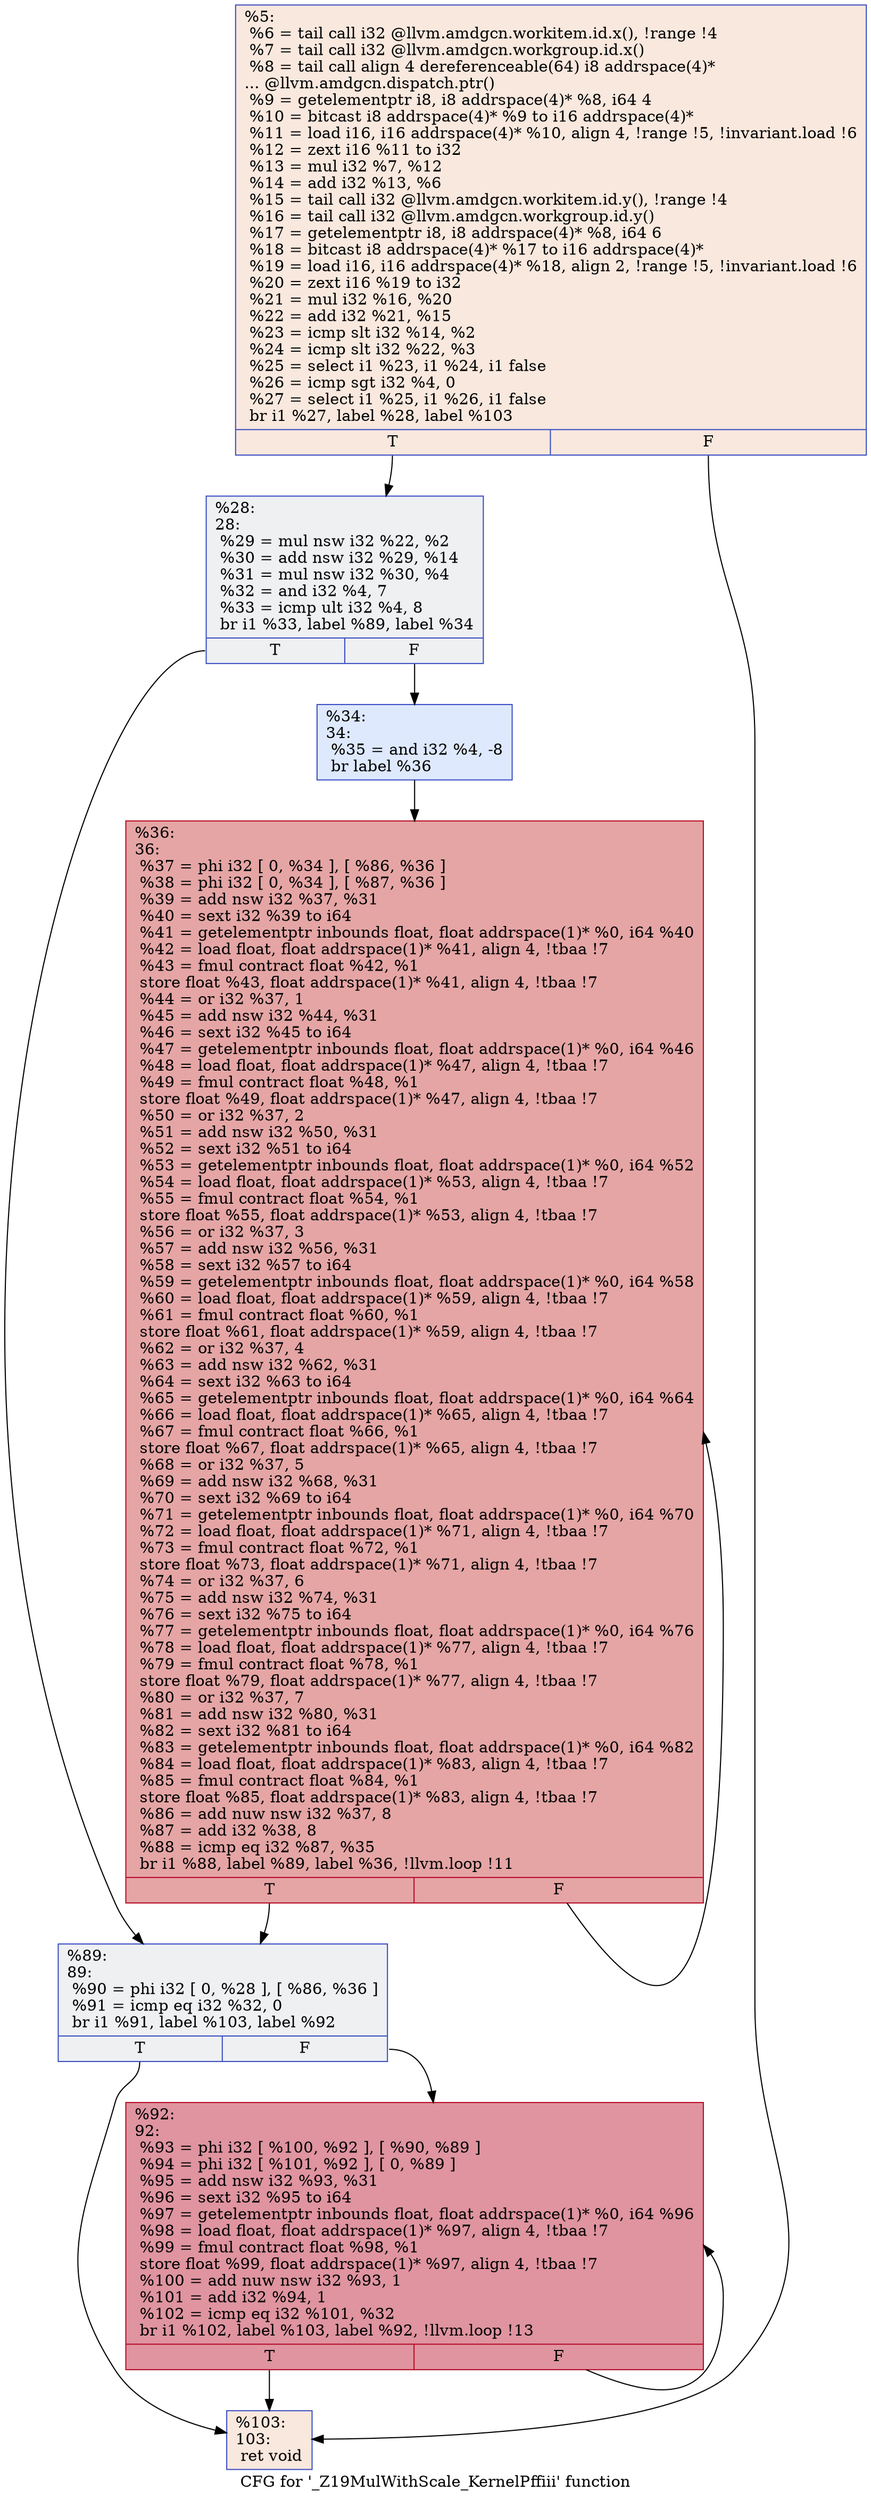digraph "CFG for '_Z19MulWithScale_KernelPffiii' function" {
	label="CFG for '_Z19MulWithScale_KernelPffiii' function";

	Node0x4650130 [shape=record,color="#3d50c3ff", style=filled, fillcolor="#f2cab570",label="{%5:\l  %6 = tail call i32 @llvm.amdgcn.workitem.id.x(), !range !4\l  %7 = tail call i32 @llvm.amdgcn.workgroup.id.x()\l  %8 = tail call align 4 dereferenceable(64) i8 addrspace(4)*\l... @llvm.amdgcn.dispatch.ptr()\l  %9 = getelementptr i8, i8 addrspace(4)* %8, i64 4\l  %10 = bitcast i8 addrspace(4)* %9 to i16 addrspace(4)*\l  %11 = load i16, i16 addrspace(4)* %10, align 4, !range !5, !invariant.load !6\l  %12 = zext i16 %11 to i32\l  %13 = mul i32 %7, %12\l  %14 = add i32 %13, %6\l  %15 = tail call i32 @llvm.amdgcn.workitem.id.y(), !range !4\l  %16 = tail call i32 @llvm.amdgcn.workgroup.id.y()\l  %17 = getelementptr i8, i8 addrspace(4)* %8, i64 6\l  %18 = bitcast i8 addrspace(4)* %17 to i16 addrspace(4)*\l  %19 = load i16, i16 addrspace(4)* %18, align 2, !range !5, !invariant.load !6\l  %20 = zext i16 %19 to i32\l  %21 = mul i32 %16, %20\l  %22 = add i32 %21, %15\l  %23 = icmp slt i32 %14, %2\l  %24 = icmp slt i32 %22, %3\l  %25 = select i1 %23, i1 %24, i1 false\l  %26 = icmp sgt i32 %4, 0\l  %27 = select i1 %25, i1 %26, i1 false\l  br i1 %27, label %28, label %103\l|{<s0>T|<s1>F}}"];
	Node0x4650130:s0 -> Node0x4653cc0;
	Node0x4650130:s1 -> Node0x4653d50;
	Node0x4653cc0 [shape=record,color="#3d50c3ff", style=filled, fillcolor="#d9dce170",label="{%28:\l28:                                               \l  %29 = mul nsw i32 %22, %2\l  %30 = add nsw i32 %29, %14\l  %31 = mul nsw i32 %30, %4\l  %32 = and i32 %4, 7\l  %33 = icmp ult i32 %4, 8\l  br i1 %33, label %89, label %34\l|{<s0>T|<s1>F}}"];
	Node0x4653cc0:s0 -> Node0x46529c0;
	Node0x4653cc0:s1 -> Node0x4654310;
	Node0x4654310 [shape=record,color="#3d50c3ff", style=filled, fillcolor="#b5cdfa70",label="{%34:\l34:                                               \l  %35 = and i32 %4, -8\l  br label %36\l}"];
	Node0x4654310 -> Node0x4654510;
	Node0x4654510 [shape=record,color="#b70d28ff", style=filled, fillcolor="#c5333470",label="{%36:\l36:                                               \l  %37 = phi i32 [ 0, %34 ], [ %86, %36 ]\l  %38 = phi i32 [ 0, %34 ], [ %87, %36 ]\l  %39 = add nsw i32 %37, %31\l  %40 = sext i32 %39 to i64\l  %41 = getelementptr inbounds float, float addrspace(1)* %0, i64 %40\l  %42 = load float, float addrspace(1)* %41, align 4, !tbaa !7\l  %43 = fmul contract float %42, %1\l  store float %43, float addrspace(1)* %41, align 4, !tbaa !7\l  %44 = or i32 %37, 1\l  %45 = add nsw i32 %44, %31\l  %46 = sext i32 %45 to i64\l  %47 = getelementptr inbounds float, float addrspace(1)* %0, i64 %46\l  %48 = load float, float addrspace(1)* %47, align 4, !tbaa !7\l  %49 = fmul contract float %48, %1\l  store float %49, float addrspace(1)* %47, align 4, !tbaa !7\l  %50 = or i32 %37, 2\l  %51 = add nsw i32 %50, %31\l  %52 = sext i32 %51 to i64\l  %53 = getelementptr inbounds float, float addrspace(1)* %0, i64 %52\l  %54 = load float, float addrspace(1)* %53, align 4, !tbaa !7\l  %55 = fmul contract float %54, %1\l  store float %55, float addrspace(1)* %53, align 4, !tbaa !7\l  %56 = or i32 %37, 3\l  %57 = add nsw i32 %56, %31\l  %58 = sext i32 %57 to i64\l  %59 = getelementptr inbounds float, float addrspace(1)* %0, i64 %58\l  %60 = load float, float addrspace(1)* %59, align 4, !tbaa !7\l  %61 = fmul contract float %60, %1\l  store float %61, float addrspace(1)* %59, align 4, !tbaa !7\l  %62 = or i32 %37, 4\l  %63 = add nsw i32 %62, %31\l  %64 = sext i32 %63 to i64\l  %65 = getelementptr inbounds float, float addrspace(1)* %0, i64 %64\l  %66 = load float, float addrspace(1)* %65, align 4, !tbaa !7\l  %67 = fmul contract float %66, %1\l  store float %67, float addrspace(1)* %65, align 4, !tbaa !7\l  %68 = or i32 %37, 5\l  %69 = add nsw i32 %68, %31\l  %70 = sext i32 %69 to i64\l  %71 = getelementptr inbounds float, float addrspace(1)* %0, i64 %70\l  %72 = load float, float addrspace(1)* %71, align 4, !tbaa !7\l  %73 = fmul contract float %72, %1\l  store float %73, float addrspace(1)* %71, align 4, !tbaa !7\l  %74 = or i32 %37, 6\l  %75 = add nsw i32 %74, %31\l  %76 = sext i32 %75 to i64\l  %77 = getelementptr inbounds float, float addrspace(1)* %0, i64 %76\l  %78 = load float, float addrspace(1)* %77, align 4, !tbaa !7\l  %79 = fmul contract float %78, %1\l  store float %79, float addrspace(1)* %77, align 4, !tbaa !7\l  %80 = or i32 %37, 7\l  %81 = add nsw i32 %80, %31\l  %82 = sext i32 %81 to i64\l  %83 = getelementptr inbounds float, float addrspace(1)* %0, i64 %82\l  %84 = load float, float addrspace(1)* %83, align 4, !tbaa !7\l  %85 = fmul contract float %84, %1\l  store float %85, float addrspace(1)* %83, align 4, !tbaa !7\l  %86 = add nuw nsw i32 %37, 8\l  %87 = add i32 %38, 8\l  %88 = icmp eq i32 %87, %35\l  br i1 %88, label %89, label %36, !llvm.loop !11\l|{<s0>T|<s1>F}}"];
	Node0x4654510:s0 -> Node0x46529c0;
	Node0x4654510:s1 -> Node0x4654510;
	Node0x46529c0 [shape=record,color="#3d50c3ff", style=filled, fillcolor="#d9dce170",label="{%89:\l89:                                               \l  %90 = phi i32 [ 0, %28 ], [ %86, %36 ]\l  %91 = icmp eq i32 %32, 0\l  br i1 %91, label %103, label %92\l|{<s0>T|<s1>F}}"];
	Node0x46529c0:s0 -> Node0x4653d50;
	Node0x46529c0:s1 -> Node0x4657440;
	Node0x4657440 [shape=record,color="#b70d28ff", style=filled, fillcolor="#b70d2870",label="{%92:\l92:                                               \l  %93 = phi i32 [ %100, %92 ], [ %90, %89 ]\l  %94 = phi i32 [ %101, %92 ], [ 0, %89 ]\l  %95 = add nsw i32 %93, %31\l  %96 = sext i32 %95 to i64\l  %97 = getelementptr inbounds float, float addrspace(1)* %0, i64 %96\l  %98 = load float, float addrspace(1)* %97, align 4, !tbaa !7\l  %99 = fmul contract float %98, %1\l  store float %99, float addrspace(1)* %97, align 4, !tbaa !7\l  %100 = add nuw nsw i32 %93, 1\l  %101 = add i32 %94, 1\l  %102 = icmp eq i32 %101, %32\l  br i1 %102, label %103, label %92, !llvm.loop !13\l|{<s0>T|<s1>F}}"];
	Node0x4657440:s0 -> Node0x4653d50;
	Node0x4657440:s1 -> Node0x4657440;
	Node0x4653d50 [shape=record,color="#3d50c3ff", style=filled, fillcolor="#f2cab570",label="{%103:\l103:                                              \l  ret void\l}"];
}
